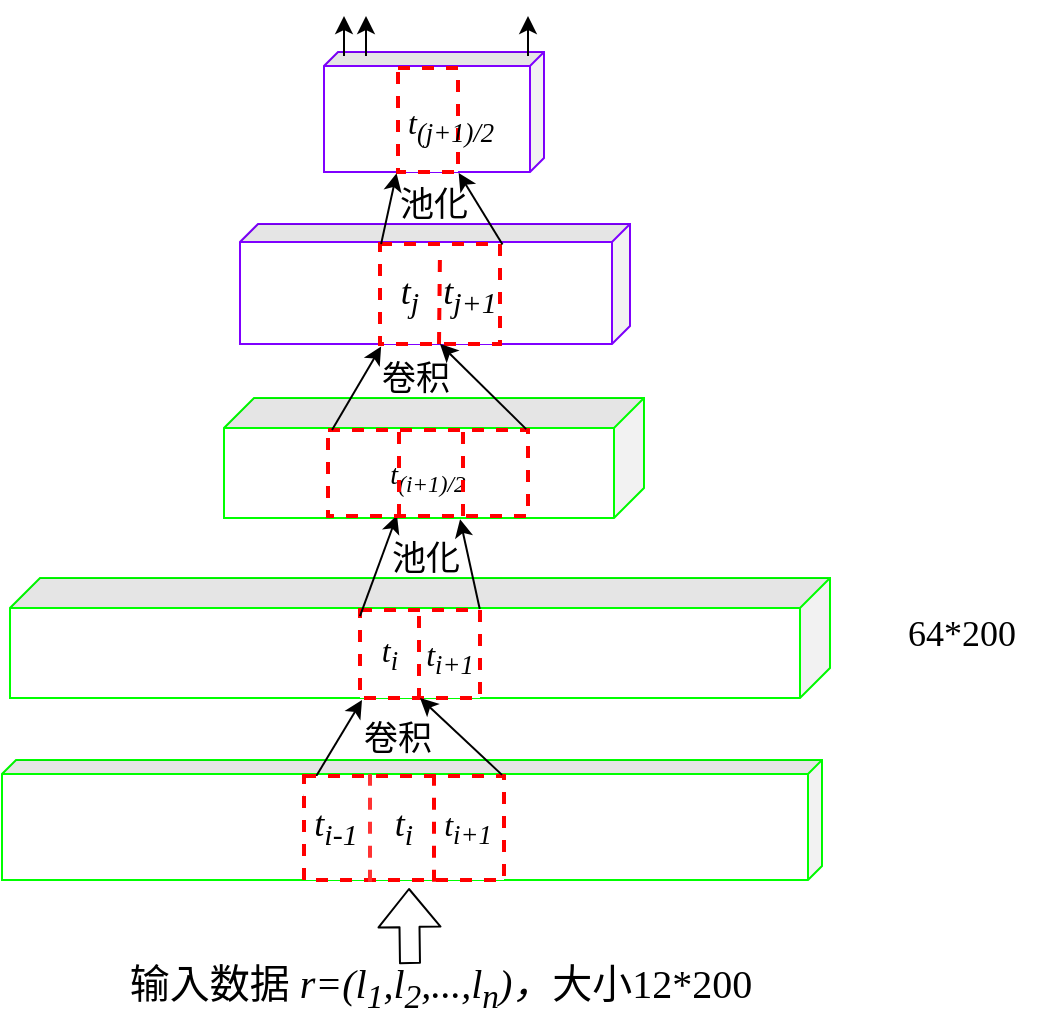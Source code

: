 <mxfile version="12.2.2" type="github" pages="1">
  <diagram id="xomN25JMLdnJ_QrAI-wc" name="Page-1">
    <mxGraphModel dx="1128" dy="597" grid="1" gridSize="10" guides="1" tooltips="1" connect="1" arrows="1" fold="1" page="1" pageScale="1" pageWidth="827" pageHeight="1169" math="0" shadow="0">
      <root>
        <mxCell id="0"/>
        <mxCell id="1" parent="0"/>
        <mxCell id="jfBKxEfQu9cr7d7Tc6k2-1" value="" style="shape=cube;whiteSpace=wrap;html=1;boundedLbl=1;backgroundOutline=1;darkOpacity=0.05;darkOpacity2=0.1;direction=south;size=7;fontFamily=Times New Roman;strokeColor=#00FF00;" parent="1" vertex="1">
          <mxGeometry x="190" y="618" width="410" height="60" as="geometry"/>
        </mxCell>
        <mxCell id="jfBKxEfQu9cr7d7Tc6k2-2" value="" style="shape=cube;whiteSpace=wrap;html=1;boundedLbl=1;backgroundOutline=1;darkOpacity=0.05;darkOpacity2=0.1;direction=south;size=15;fontFamily=Times New Roman;strokeColor=#00FF00;" parent="1" vertex="1">
          <mxGeometry x="194" y="527" width="410" height="60" as="geometry"/>
        </mxCell>
        <mxCell id="jfBKxEfQu9cr7d7Tc6k2-3" value="" style="endArrow=classic;html=1;fontFamily=Times New Roman;exitX=0.012;exitY=0.017;exitDx=0;exitDy=0;exitPerimeter=0;" parent="1" edge="1">
          <mxGeometry width="50" height="50" relative="1" as="geometry">
            <mxPoint x="341.2" y="635.884" as="sourcePoint"/>
            <mxPoint x="370" y="588" as="targetPoint"/>
          </mxGeometry>
        </mxCell>
        <mxCell id="jfBKxEfQu9cr7d7Tc6k2-5" value="&lt;i&gt;t&lt;sub&gt;i&lt;/sub&gt;&lt;/i&gt;" style="rounded=0;whiteSpace=wrap;html=1;dashed=1;fontFamily=Times New Roman;fontSize=18;strokeColor=#FF0000;strokeWidth=2;" parent="1" vertex="1">
          <mxGeometry x="341" y="626" width="100" height="52" as="geometry"/>
        </mxCell>
        <mxCell id="jfBKxEfQu9cr7d7Tc6k2-18" value="卷积" style="text;html=1;resizable=0;points=[];autosize=1;align=left;verticalAlign=top;spacingTop=-4;fontFamily=Times New Roman;fontSize=17;" parent="1" vertex="1">
          <mxGeometry x="369" y="595" width="40" height="10" as="geometry"/>
        </mxCell>
        <mxCell id="jfBKxEfQu9cr7d7Tc6k2-20" value="" style="shape=cube;whiteSpace=wrap;html=1;boundedLbl=1;backgroundOutline=1;darkOpacity=0.05;darkOpacity2=0.1;direction=south;size=15;fontFamily=Times New Roman;fontSize=16;strokeColor=#00FF00;" parent="1" vertex="1">
          <mxGeometry x="301" y="437" width="210" height="60" as="geometry"/>
        </mxCell>
        <mxCell id="jfBKxEfQu9cr7d7Tc6k2-22" value="" style="rounded=0;whiteSpace=wrap;html=1;dashed=1;fontFamily=Times New Roman;fontSize=16;strokeColor=#FF0000;strokeWidth=2;" parent="1" vertex="1">
          <mxGeometry x="369" y="543" width="60" height="44" as="geometry"/>
        </mxCell>
        <mxCell id="jfBKxEfQu9cr7d7Tc6k2-23" value="" style="endArrow=none;dashed=1;html=1;fontFamily=Times New Roman;fontSize=16;strokeColor=#FF0000;strokeWidth=2;" parent="1" edge="1">
          <mxGeometry width="50" height="50" relative="1" as="geometry">
            <mxPoint x="398.5" y="588" as="sourcePoint"/>
            <mxPoint x="398.5" y="543" as="targetPoint"/>
          </mxGeometry>
        </mxCell>
        <mxCell id="jfBKxEfQu9cr7d7Tc6k2-27" value="池化" style="text;html=1;resizable=0;points=[];autosize=1;align=left;verticalAlign=top;spacingTop=-4;fontFamily=Times New Roman;fontSize=17;" parent="1" vertex="1">
          <mxGeometry x="383" y="505" width="40" height="10" as="geometry"/>
        </mxCell>
        <mxCell id="jfBKxEfQu9cr7d7Tc6k2-28" value="&lt;i&gt;t&lt;sub&gt;i-1&lt;/sub&gt;&lt;/i&gt;" style="text;html=1;strokeColor=none;fillColor=none;align=center;verticalAlign=middle;whiteSpace=wrap;rounded=0;dashed=1;fontFamily=Times New Roman;fontSize=18;" parent="1" vertex="1">
          <mxGeometry x="336.5" y="642" width="40" height="20" as="geometry"/>
        </mxCell>
        <mxCell id="jfBKxEfQu9cr7d7Tc6k2-34" value="&lt;i&gt;t&lt;sub&gt;i&lt;/sub&gt;&lt;/i&gt;" style="text;html=1;strokeColor=none;fillColor=none;align=center;verticalAlign=middle;whiteSpace=wrap;rounded=0;dashed=1;fontFamily=Times New Roman;fontSize=16;" parent="1" vertex="1">
          <mxGeometry x="379" y="555" width="10" height="20" as="geometry"/>
        </mxCell>
        <mxCell id="GcitMClPT5unUkETLewl-24" value="&lt;i&gt;t&lt;sub&gt;i+1&lt;/sub&gt;&lt;/i&gt;" style="text;html=1;strokeColor=none;fillColor=none;align=center;verticalAlign=middle;whiteSpace=wrap;rounded=0;dashed=1;fontFamily=Times New Roman;fontSize=16;" vertex="1" parent="1">
          <mxGeometry x="409" y="557" width="10" height="20" as="geometry"/>
        </mxCell>
        <mxCell id="jfBKxEfQu9cr7d7Tc6k2-53" value="&lt;font style=&quot;font-size: 20px&quot;&gt;&lt;font style=&quot;font-size: 20px&quot;&gt;输入数据&lt;i&gt; r=(l&lt;sub&gt;1&lt;/sub&gt;,l&lt;sub&gt;2&lt;/sub&gt;,...,l&lt;sub&gt;n&lt;/sub&gt;&lt;/i&gt;&lt;/font&gt;&lt;i&gt;)，&lt;/i&gt;大小12*200&lt;/font&gt;" style="text;html=1;strokeColor=none;fillColor=none;align=center;verticalAlign=middle;whiteSpace=wrap;rounded=0;dashed=1;fontFamily=Times New Roman;" parent="1" vertex="1">
          <mxGeometry x="239.5" y="716" width="339" height="31" as="geometry"/>
        </mxCell>
        <mxCell id="GcitMClPT5unUkETLewl-4" value="" style="endArrow=none;dashed=1;html=1;entryX=0.3;entryY=0;entryDx=0;entryDy=0;entryPerimeter=0;exitX=0.307;exitY=1.035;exitDx=0;exitDy=0;exitPerimeter=0;fontFamily=Times New Roman;fontSize=18;strokeColor=#FF3333;strokeWidth=2;" edge="1" parent="1">
          <mxGeometry width="50" height="50" relative="1" as="geometry">
            <mxPoint x="374" y="678.82" as="sourcePoint"/>
            <mxPoint x="374" y="625" as="targetPoint"/>
          </mxGeometry>
        </mxCell>
        <mxCell id="GcitMClPT5unUkETLewl-5" value="" style="endArrow=none;dashed=1;html=1;entryX=0.3;entryY=0;entryDx=0;entryDy=0;entryPerimeter=0;exitX=0.307;exitY=1.035;exitDx=0;exitDy=0;exitPerimeter=0;fontFamily=Times New Roman;fontSize=18;strokeColor=#FF0000;strokeWidth=2;" edge="1" parent="1">
          <mxGeometry width="50" height="50" relative="1" as="geometry">
            <mxPoint x="406" y="678.82" as="sourcePoint"/>
            <mxPoint x="406" y="625" as="targetPoint"/>
          </mxGeometry>
        </mxCell>
        <mxCell id="GcitMClPT5unUkETLewl-14" value="" style="endArrow=classic;html=1;fontFamily=Times New Roman;exitX=0.99;exitY=-0.011;exitDx=0;exitDy=0;exitPerimeter=0;entryX=0.5;entryY=1;entryDx=0;entryDy=0;" edge="1" parent="1" source="jfBKxEfQu9cr7d7Tc6k2-5" target="jfBKxEfQu9cr7d7Tc6k2-22">
          <mxGeometry width="50" height="50" relative="1" as="geometry">
            <mxPoint x="352.2" y="645.884" as="sourcePoint"/>
            <mxPoint x="381" y="598" as="targetPoint"/>
          </mxGeometry>
        </mxCell>
        <mxCell id="GcitMClPT5unUkETLewl-15" value="" style="endArrow=classic;html=1;fillColor=#ffffff;fontFamily=Times New Roman;fontSize=18;exitX=-0.017;exitY=0.025;exitDx=0;exitDy=0;exitPerimeter=0;entryX=0.345;entryY=0.992;entryDx=0;entryDy=0;entryPerimeter=0;" edge="1" parent="1" target="GcitMClPT5unUkETLewl-33">
          <mxGeometry width="50" height="50" relative="1" as="geometry">
            <mxPoint x="368.98" y="546.1" as="sourcePoint"/>
            <mxPoint x="386" y="490" as="targetPoint"/>
          </mxGeometry>
        </mxCell>
        <mxCell id="GcitMClPT5unUkETLewl-16" value="" style="endArrow=classic;html=1;fillColor=#ffffff;fontFamily=Times New Roman;fontSize=18;entryX=1.011;entryY=0.438;entryDx=0;entryDy=0;entryPerimeter=0;exitX=0.998;exitY=-0.012;exitDx=0;exitDy=0;exitPerimeter=0;" edge="1" parent="1" source="jfBKxEfQu9cr7d7Tc6k2-22" target="jfBKxEfQu9cr7d7Tc6k2-20">
          <mxGeometry width="50" height="50" relative="1" as="geometry">
            <mxPoint x="520" y="530" as="sourcePoint"/>
            <mxPoint x="570" y="480" as="targetPoint"/>
          </mxGeometry>
        </mxCell>
        <mxCell id="GcitMClPT5unUkETLewl-26" value="&lt;i&gt;t&lt;sub&gt;i+1&lt;/sub&gt;&lt;/i&gt;" style="text;html=1;strokeColor=none;fillColor=none;align=center;verticalAlign=middle;whiteSpace=wrap;rounded=0;dashed=1;fontFamily=Times New Roman;fontSize=16;" vertex="1" parent="1">
          <mxGeometry x="418" y="642" width="10" height="20" as="geometry"/>
        </mxCell>
        <mxCell id="GcitMClPT5unUkETLewl-31" value="" style="shape=cube;whiteSpace=wrap;html=1;boundedLbl=1;backgroundOutline=1;darkOpacity=0.05;darkOpacity2=0.1;direction=south;size=9;fontFamily=Times New Roman;strokeColor=#7F00FF;" vertex="1" parent="1">
          <mxGeometry x="309" y="350" width="195" height="60" as="geometry"/>
        </mxCell>
        <mxCell id="GcitMClPT5unUkETLewl-32" value="" style="shape=cube;whiteSpace=wrap;html=1;boundedLbl=1;backgroundOutline=1;darkOpacity=0.05;darkOpacity2=0.1;direction=south;size=7;fontFamily=Times New Roman;strokeColor=#7F00FF;" vertex="1" parent="1">
          <mxGeometry x="351" y="264" width="110" height="60" as="geometry"/>
        </mxCell>
        <mxCell id="GcitMClPT5unUkETLewl-33" value="&lt;i style=&quot;font-size: 14px&quot;&gt;t&lt;/i&gt;&lt;i style=&quot;font-size: 14px&quot;&gt;&lt;sub&gt;(i+1)/2&lt;/sub&gt;&lt;/i&gt;" style="rounded=0;whiteSpace=wrap;html=1;dashed=1;fontFamily=Times New Roman;fontSize=18;strokeColor=#FF0000;strokeWidth=2;" vertex="1" parent="1">
          <mxGeometry x="353" y="453" width="100" height="43" as="geometry"/>
        </mxCell>
        <mxCell id="GcitMClPT5unUkETLewl-35" value="" style="endArrow=none;dashed=1;html=1;entryX=0.3;entryY=0;entryDx=0;entryDy=0;entryPerimeter=0;exitX=0.307;exitY=1.035;exitDx=0;exitDy=0;exitPerimeter=0;fontFamily=Times New Roman;fontSize=18;strokeColor=#FF0000;strokeWidth=2;" edge="1" parent="1">
          <mxGeometry width="50" height="50" relative="1" as="geometry">
            <mxPoint x="388.5" y="496" as="sourcePoint"/>
            <mxPoint x="388.5" y="449" as="targetPoint"/>
          </mxGeometry>
        </mxCell>
        <mxCell id="GcitMClPT5unUkETLewl-36" value="" style="endArrow=none;dashed=1;html=1;entryX=0.3;entryY=0;entryDx=0;entryDy=0;entryPerimeter=0;exitX=0.307;exitY=1.035;exitDx=0;exitDy=0;exitPerimeter=0;fontFamily=Times New Roman;fontSize=18;strokeColor=#FF0000;strokeWidth=2;" edge="1" parent="1">
          <mxGeometry width="50" height="50" relative="1" as="geometry">
            <mxPoint x="420.5" y="496" as="sourcePoint"/>
            <mxPoint x="420.5" y="449" as="targetPoint"/>
          </mxGeometry>
        </mxCell>
        <mxCell id="GcitMClPT5unUkETLewl-39" value="" style="rounded=0;whiteSpace=wrap;html=1;dashed=1;fontFamily=Times New Roman;fontSize=16;strokeColor=#FF0000;strokeWidth=2;" vertex="1" parent="1">
          <mxGeometry x="379" y="360" width="60" height="50" as="geometry"/>
        </mxCell>
        <mxCell id="GcitMClPT5unUkETLewl-40" value="" style="endArrow=none;dashed=1;html=1;exitX=0.307;exitY=1.035;exitDx=0;exitDy=0;exitPerimeter=0;fontFamily=Times New Roman;fontSize=18;strokeColor=#FF0000;strokeWidth=2;" edge="1" parent="1">
          <mxGeometry width="50" height="50" relative="1" as="geometry">
            <mxPoint x="408.5" y="410" as="sourcePoint"/>
            <mxPoint x="409" y="363" as="targetPoint"/>
          </mxGeometry>
        </mxCell>
        <mxCell id="GcitMClPT5unUkETLewl-42" value="" style="rounded=0;whiteSpace=wrap;html=1;dashed=1;fontFamily=Times New Roman;fontSize=16;strokeColor=#FF0000;strokeWidth=2;" vertex="1" parent="1">
          <mxGeometry x="388" y="272" width="30" height="52" as="geometry"/>
        </mxCell>
        <mxCell id="GcitMClPT5unUkETLewl-43" value="" style="endArrow=classic;html=1;strokeColor=#000000;strokeWidth=1;fillColor=#ffffff;fontFamily=Times New Roman;fontSize=18;entryX=0.026;entryY=1.025;entryDx=0;entryDy=0;entryPerimeter=0;" edge="1" parent="1">
          <mxGeometry width="50" height="50" relative="1" as="geometry">
            <mxPoint x="355" y="453" as="sourcePoint"/>
            <mxPoint x="379.56" y="411.25" as="targetPoint"/>
          </mxGeometry>
        </mxCell>
        <mxCell id="GcitMClPT5unUkETLewl-44" value="" style="endArrow=classic;html=1;strokeColor=#000000;strokeWidth=1;fillColor=#ffffff;fontFamily=Times New Roman;fontSize=18;entryX=0.5;entryY=1;entryDx=0;entryDy=0;exitX=0.991;exitY=-0.01;exitDx=0;exitDy=0;exitPerimeter=0;" edge="1" parent="1" source="GcitMClPT5unUkETLewl-33" target="GcitMClPT5unUkETLewl-39">
          <mxGeometry width="50" height="50" relative="1" as="geometry">
            <mxPoint x="456" y="454" as="sourcePoint"/>
            <mxPoint x="260" y="390" as="targetPoint"/>
          </mxGeometry>
        </mxCell>
        <mxCell id="GcitMClPT5unUkETLewl-45" value="" style="endArrow=classic;html=1;strokeColor=#000000;strokeWidth=1;fillColor=#ffffff;fontFamily=Times New Roman;fontSize=18;exitX=0.009;exitY=0.001;exitDx=0;exitDy=0;exitPerimeter=0;entryX=-0.024;entryY=1.013;entryDx=0;entryDy=0;entryPerimeter=0;" edge="1" parent="1" source="GcitMClPT5unUkETLewl-39" target="GcitMClPT5unUkETLewl-42">
          <mxGeometry width="50" height="50" relative="1" as="geometry">
            <mxPoint x="510" y="360" as="sourcePoint"/>
            <mxPoint x="560" y="310" as="targetPoint"/>
          </mxGeometry>
        </mxCell>
        <mxCell id="GcitMClPT5unUkETLewl-46" value="" style="endArrow=classic;html=1;strokeColor=#000000;strokeWidth=1;fillColor=#ffffff;fontFamily=Times New Roman;fontSize=18;exitX=1.021;exitY=0.006;exitDx=0;exitDy=0;exitPerimeter=0;entryX=1.007;entryY=0.388;entryDx=0;entryDy=0;entryPerimeter=0;" edge="1" parent="1" source="GcitMClPT5unUkETLewl-39" target="GcitMClPT5unUkETLewl-32">
          <mxGeometry width="50" height="50" relative="1" as="geometry">
            <mxPoint x="560" y="400" as="sourcePoint"/>
            <mxPoint x="610" y="350" as="targetPoint"/>
          </mxGeometry>
        </mxCell>
        <mxCell id="GcitMClPT5unUkETLewl-47" value="卷积" style="text;html=1;resizable=0;points=[];autosize=1;align=left;verticalAlign=top;spacingTop=-4;fontFamily=Times New Roman;fontSize=17;" vertex="1" parent="1">
          <mxGeometry x="378" y="415" width="40" height="10" as="geometry"/>
        </mxCell>
        <mxCell id="GcitMClPT5unUkETLewl-48" value="池化" style="text;html=1;resizable=0;points=[];autosize=1;align=left;verticalAlign=top;spacingTop=-4;fontFamily=Times New Roman;fontSize=17;" vertex="1" parent="1">
          <mxGeometry x="386.5" y="328" width="40" height="10" as="geometry"/>
        </mxCell>
        <mxCell id="GcitMClPT5unUkETLewl-51" value="64*200" style="text;html=1;strokeColor=none;fillColor=none;align=center;verticalAlign=middle;whiteSpace=wrap;rounded=0;shadow=0;glass=0;comic=0;labelBackgroundColor=none;fontFamily=Times New Roman;fontSize=18;" vertex="1" parent="1">
          <mxGeometry x="630" y="537.5" width="80" height="35" as="geometry"/>
        </mxCell>
        <mxCell id="GcitMClPT5unUkETLewl-52" value="" style="shape=flexArrow;endArrow=classic;html=1;strokeColor=#000000;strokeWidth=1;fillColor=#ffffff;fontFamily=Times New Roman;fontSize=18;" edge="1" parent="1">
          <mxGeometry width="50" height="50" relative="1" as="geometry">
            <mxPoint x="394" y="720" as="sourcePoint"/>
            <mxPoint x="393.5" y="682" as="targetPoint"/>
          </mxGeometry>
        </mxCell>
        <mxCell id="GcitMClPT5unUkETLewl-53" value="&lt;i&gt;t&lt;sub&gt;j&lt;/sub&gt;&lt;/i&gt;" style="text;html=1;strokeColor=none;fillColor=none;align=center;verticalAlign=middle;whiteSpace=wrap;rounded=0;shadow=0;glass=0;comic=0;labelBackgroundColor=none;fontFamily=Times New Roman;fontSize=18;" vertex="1" parent="1">
          <mxGeometry x="379" y="376" width="30" height="20" as="geometry"/>
        </mxCell>
        <mxCell id="GcitMClPT5unUkETLewl-54" value="&lt;i&gt;t&lt;sub&gt;j+1&lt;/sub&gt;&lt;/i&gt;" style="text;html=1;strokeColor=none;fillColor=none;align=center;verticalAlign=middle;whiteSpace=wrap;rounded=0;shadow=0;glass=0;comic=0;labelBackgroundColor=none;fontFamily=Times New Roman;fontSize=18;" vertex="1" parent="1">
          <mxGeometry x="404" y="376" width="40" height="20" as="geometry"/>
        </mxCell>
        <mxCell id="GcitMClPT5unUkETLewl-55" value="&lt;i style=&quot;font-size: 16px&quot;&gt;t&lt;sub&gt;(j+1)/2&lt;/sub&gt;&lt;/i&gt;" style="text;html=1;fontSize=18;fontFamily=Times New Roman;" vertex="1" parent="1">
          <mxGeometry x="391" y="282" width="50" height="20" as="geometry"/>
        </mxCell>
        <mxCell id="GcitMClPT5unUkETLewl-58" value="" style="endArrow=classic;html=1;strokeColor=#000000;strokeWidth=1;fillColor=#ffffff;fontFamily=Times New Roman;fontSize=18;" edge="1" parent="1">
          <mxGeometry width="50" height="50" relative="1" as="geometry">
            <mxPoint x="361" y="266" as="sourcePoint"/>
            <mxPoint x="361" y="246" as="targetPoint"/>
          </mxGeometry>
        </mxCell>
        <mxCell id="GcitMClPT5unUkETLewl-59" value="" style="endArrow=classic;html=1;strokeColor=#000000;strokeWidth=1;fillColor=#ffffff;fontFamily=Times New Roman;fontSize=18;" edge="1" parent="1">
          <mxGeometry width="50" height="50" relative="1" as="geometry">
            <mxPoint x="372.0" y="266" as="sourcePoint"/>
            <mxPoint x="372.0" y="246" as="targetPoint"/>
          </mxGeometry>
        </mxCell>
        <mxCell id="GcitMClPT5unUkETLewl-60" value="" style="endArrow=classic;html=1;strokeColor=#000000;strokeWidth=1;fillColor=#ffffff;fontFamily=Times New Roman;fontSize=18;" edge="1" parent="1">
          <mxGeometry width="50" height="50" relative="1" as="geometry">
            <mxPoint x="453.0" y="266" as="sourcePoint"/>
            <mxPoint x="453.0" y="246" as="targetPoint"/>
          </mxGeometry>
        </mxCell>
      </root>
    </mxGraphModel>
  </diagram>
</mxfile>
